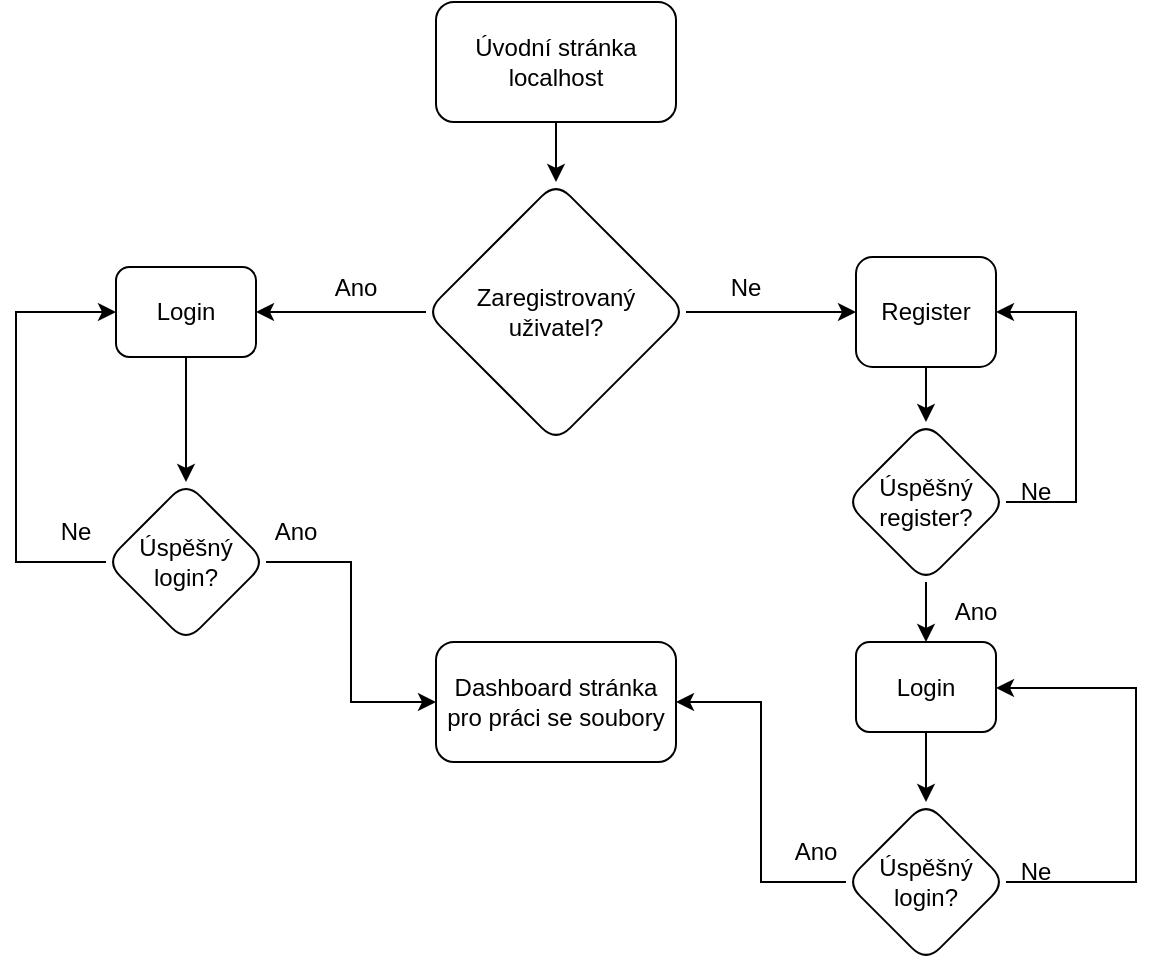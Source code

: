 <mxfile version="24.2.5" type="github">
  <diagram id="C5RBs43oDa-KdzZeNtuy" name="Page-1">
    <mxGraphModel dx="1395" dy="643" grid="1" gridSize="10" guides="1" tooltips="1" connect="1" arrows="1" fold="1" page="1" pageScale="1" pageWidth="827" pageHeight="1169" math="0" shadow="0">
      <root>
        <mxCell id="WIyWlLk6GJQsqaUBKTNV-0" />
        <mxCell id="WIyWlLk6GJQsqaUBKTNV-1" parent="WIyWlLk6GJQsqaUBKTNV-0" />
        <mxCell id="q-3t2ACMC0t-WwhDIU3P-2" value="" style="edgeStyle=orthogonalEdgeStyle;rounded=0;orthogonalLoop=1;jettySize=auto;html=1;" edge="1" parent="WIyWlLk6GJQsqaUBKTNV-1" source="q-3t2ACMC0t-WwhDIU3P-0" target="q-3t2ACMC0t-WwhDIU3P-1">
          <mxGeometry relative="1" as="geometry" />
        </mxCell>
        <mxCell id="q-3t2ACMC0t-WwhDIU3P-0" value="Úvodní stránka localhost" style="rounded=1;whiteSpace=wrap;html=1;" vertex="1" parent="WIyWlLk6GJQsqaUBKTNV-1">
          <mxGeometry x="280" y="80" width="120" height="60" as="geometry" />
        </mxCell>
        <mxCell id="q-3t2ACMC0t-WwhDIU3P-4" value="" style="edgeStyle=orthogonalEdgeStyle;rounded=0;orthogonalLoop=1;jettySize=auto;html=1;" edge="1" parent="WIyWlLk6GJQsqaUBKTNV-1" source="q-3t2ACMC0t-WwhDIU3P-1" target="q-3t2ACMC0t-WwhDIU3P-3">
          <mxGeometry relative="1" as="geometry" />
        </mxCell>
        <mxCell id="q-3t2ACMC0t-WwhDIU3P-6" value="" style="edgeStyle=orthogonalEdgeStyle;rounded=0;orthogonalLoop=1;jettySize=auto;html=1;" edge="1" parent="WIyWlLk6GJQsqaUBKTNV-1" source="q-3t2ACMC0t-WwhDIU3P-1" target="q-3t2ACMC0t-WwhDIU3P-5">
          <mxGeometry relative="1" as="geometry" />
        </mxCell>
        <mxCell id="q-3t2ACMC0t-WwhDIU3P-1" value="Zaregistrovaný uživatel?" style="rhombus;whiteSpace=wrap;html=1;rounded=1;" vertex="1" parent="WIyWlLk6GJQsqaUBKTNV-1">
          <mxGeometry x="275" y="170" width="130" height="130" as="geometry" />
        </mxCell>
        <mxCell id="q-3t2ACMC0t-WwhDIU3P-10" value="" style="edgeStyle=orthogonalEdgeStyle;rounded=0;orthogonalLoop=1;jettySize=auto;html=1;" edge="1" parent="WIyWlLk6GJQsqaUBKTNV-1" source="q-3t2ACMC0t-WwhDIU3P-3" target="q-3t2ACMC0t-WwhDIU3P-9">
          <mxGeometry relative="1" as="geometry" />
        </mxCell>
        <mxCell id="q-3t2ACMC0t-WwhDIU3P-3" value="Login" style="whiteSpace=wrap;html=1;rounded=1;" vertex="1" parent="WIyWlLk6GJQsqaUBKTNV-1">
          <mxGeometry x="120" y="212.5" width="70" height="45" as="geometry" />
        </mxCell>
        <mxCell id="q-3t2ACMC0t-WwhDIU3P-12" value="" style="edgeStyle=orthogonalEdgeStyle;rounded=0;orthogonalLoop=1;jettySize=auto;html=1;" edge="1" parent="WIyWlLk6GJQsqaUBKTNV-1" source="q-3t2ACMC0t-WwhDIU3P-5" target="q-3t2ACMC0t-WwhDIU3P-11">
          <mxGeometry relative="1" as="geometry" />
        </mxCell>
        <mxCell id="q-3t2ACMC0t-WwhDIU3P-5" value="Register" style="whiteSpace=wrap;html=1;rounded=1;" vertex="1" parent="WIyWlLk6GJQsqaUBKTNV-1">
          <mxGeometry x="490" y="207.5" width="70" height="55" as="geometry" />
        </mxCell>
        <mxCell id="q-3t2ACMC0t-WwhDIU3P-7" value="Ano" style="text;html=1;align=center;verticalAlign=middle;whiteSpace=wrap;rounded=0;" vertex="1" parent="WIyWlLk6GJQsqaUBKTNV-1">
          <mxGeometry x="210" y="207.5" width="60" height="30" as="geometry" />
        </mxCell>
        <mxCell id="q-3t2ACMC0t-WwhDIU3P-8" value="Ne" style="text;html=1;align=center;verticalAlign=middle;whiteSpace=wrap;rounded=0;" vertex="1" parent="WIyWlLk6GJQsqaUBKTNV-1">
          <mxGeometry x="405" y="207.5" width="60" height="30" as="geometry" />
        </mxCell>
        <mxCell id="q-3t2ACMC0t-WwhDIU3P-13" style="edgeStyle=orthogonalEdgeStyle;rounded=0;orthogonalLoop=1;jettySize=auto;html=1;exitX=0;exitY=0.5;exitDx=0;exitDy=0;entryX=0;entryY=0.5;entryDx=0;entryDy=0;" edge="1" parent="WIyWlLk6GJQsqaUBKTNV-1" source="q-3t2ACMC0t-WwhDIU3P-9" target="q-3t2ACMC0t-WwhDIU3P-3">
          <mxGeometry relative="1" as="geometry">
            <Array as="points">
              <mxPoint x="70" y="360" />
              <mxPoint x="70" y="235" />
            </Array>
          </mxGeometry>
        </mxCell>
        <mxCell id="q-3t2ACMC0t-WwhDIU3P-16" value="" style="edgeStyle=orthogonalEdgeStyle;rounded=0;orthogonalLoop=1;jettySize=auto;html=1;" edge="1" parent="WIyWlLk6GJQsqaUBKTNV-1" source="q-3t2ACMC0t-WwhDIU3P-9" target="q-3t2ACMC0t-WwhDIU3P-15">
          <mxGeometry relative="1" as="geometry" />
        </mxCell>
        <mxCell id="q-3t2ACMC0t-WwhDIU3P-9" value="Úspěšný login?" style="rhombus;whiteSpace=wrap;html=1;rounded=1;" vertex="1" parent="WIyWlLk6GJQsqaUBKTNV-1">
          <mxGeometry x="115" y="320" width="80" height="80" as="geometry" />
        </mxCell>
        <mxCell id="q-3t2ACMC0t-WwhDIU3P-19" style="edgeStyle=orthogonalEdgeStyle;rounded=0;orthogonalLoop=1;jettySize=auto;html=1;exitX=1;exitY=0.5;exitDx=0;exitDy=0;entryX=1;entryY=0.5;entryDx=0;entryDy=0;" edge="1" parent="WIyWlLk6GJQsqaUBKTNV-1" source="q-3t2ACMC0t-WwhDIU3P-11" target="q-3t2ACMC0t-WwhDIU3P-5">
          <mxGeometry relative="1" as="geometry">
            <Array as="points">
              <mxPoint x="600" y="330" />
              <mxPoint x="600" y="235" />
            </Array>
          </mxGeometry>
        </mxCell>
        <mxCell id="q-3t2ACMC0t-WwhDIU3P-29" style="edgeStyle=orthogonalEdgeStyle;rounded=0;orthogonalLoop=1;jettySize=auto;html=1;exitX=0.5;exitY=1;exitDx=0;exitDy=0;entryX=0.5;entryY=0;entryDx=0;entryDy=0;" edge="1" parent="WIyWlLk6GJQsqaUBKTNV-1" source="q-3t2ACMC0t-WwhDIU3P-11" target="q-3t2ACMC0t-WwhDIU3P-22">
          <mxGeometry relative="1" as="geometry" />
        </mxCell>
        <mxCell id="q-3t2ACMC0t-WwhDIU3P-11" value="Úspěšný register?" style="rhombus;whiteSpace=wrap;html=1;rounded=1;" vertex="1" parent="WIyWlLk6GJQsqaUBKTNV-1">
          <mxGeometry x="485" y="290" width="80" height="80" as="geometry" />
        </mxCell>
        <mxCell id="q-3t2ACMC0t-WwhDIU3P-14" value="Ne" style="text;html=1;align=center;verticalAlign=middle;whiteSpace=wrap;rounded=0;" vertex="1" parent="WIyWlLk6GJQsqaUBKTNV-1">
          <mxGeometry x="70" y="330" width="60" height="30" as="geometry" />
        </mxCell>
        <mxCell id="q-3t2ACMC0t-WwhDIU3P-15" value="Dashboard stránka pro práci se soubory" style="whiteSpace=wrap;html=1;rounded=1;" vertex="1" parent="WIyWlLk6GJQsqaUBKTNV-1">
          <mxGeometry x="280" y="400" width="120" height="60" as="geometry" />
        </mxCell>
        <mxCell id="q-3t2ACMC0t-WwhDIU3P-17" value="Ano" style="text;html=1;align=center;verticalAlign=middle;whiteSpace=wrap;rounded=0;" vertex="1" parent="WIyWlLk6GJQsqaUBKTNV-1">
          <mxGeometry x="180" y="330" width="60" height="30" as="geometry" />
        </mxCell>
        <mxCell id="q-3t2ACMC0t-WwhDIU3P-20" value="Ne" style="text;html=1;align=center;verticalAlign=middle;whiteSpace=wrap;rounded=0;" vertex="1" parent="WIyWlLk6GJQsqaUBKTNV-1">
          <mxGeometry x="550" y="310" width="60" height="30" as="geometry" />
        </mxCell>
        <mxCell id="q-3t2ACMC0t-WwhDIU3P-21" value="" style="edgeStyle=orthogonalEdgeStyle;rounded=0;orthogonalLoop=1;jettySize=auto;html=1;" edge="1" parent="WIyWlLk6GJQsqaUBKTNV-1" source="q-3t2ACMC0t-WwhDIU3P-22" target="q-3t2ACMC0t-WwhDIU3P-25">
          <mxGeometry relative="1" as="geometry" />
        </mxCell>
        <mxCell id="q-3t2ACMC0t-WwhDIU3P-22" value="Login" style="whiteSpace=wrap;html=1;rounded=1;" vertex="1" parent="WIyWlLk6GJQsqaUBKTNV-1">
          <mxGeometry x="490" y="400" width="70" height="45" as="geometry" />
        </mxCell>
        <mxCell id="q-3t2ACMC0t-WwhDIU3P-30" style="edgeStyle=orthogonalEdgeStyle;rounded=0;orthogonalLoop=1;jettySize=auto;html=1;exitX=1;exitY=0.5;exitDx=0;exitDy=0;entryX=1;entryY=0.5;entryDx=0;entryDy=0;" edge="1" parent="WIyWlLk6GJQsqaUBKTNV-1" source="q-3t2ACMC0t-WwhDIU3P-25" target="q-3t2ACMC0t-WwhDIU3P-22">
          <mxGeometry relative="1" as="geometry">
            <Array as="points">
              <mxPoint x="630" y="520" />
              <mxPoint x="630" y="423" />
              <mxPoint x="560" y="423" />
            </Array>
          </mxGeometry>
        </mxCell>
        <mxCell id="q-3t2ACMC0t-WwhDIU3P-31" style="edgeStyle=orthogonalEdgeStyle;rounded=0;orthogonalLoop=1;jettySize=auto;html=1;exitX=0;exitY=0.5;exitDx=0;exitDy=0;entryX=1;entryY=0.5;entryDx=0;entryDy=0;" edge="1" parent="WIyWlLk6GJQsqaUBKTNV-1" source="q-3t2ACMC0t-WwhDIU3P-25" target="q-3t2ACMC0t-WwhDIU3P-15">
          <mxGeometry relative="1" as="geometry" />
        </mxCell>
        <mxCell id="q-3t2ACMC0t-WwhDIU3P-25" value="Úspěšný login?" style="rhombus;whiteSpace=wrap;html=1;rounded=1;" vertex="1" parent="WIyWlLk6GJQsqaUBKTNV-1">
          <mxGeometry x="485" y="480" width="80" height="80" as="geometry" />
        </mxCell>
        <mxCell id="q-3t2ACMC0t-WwhDIU3P-26" value="Ne" style="text;html=1;align=center;verticalAlign=middle;whiteSpace=wrap;rounded=0;" vertex="1" parent="WIyWlLk6GJQsqaUBKTNV-1">
          <mxGeometry x="550" y="500" width="60" height="30" as="geometry" />
        </mxCell>
        <mxCell id="q-3t2ACMC0t-WwhDIU3P-28" value="Ano" style="text;html=1;align=center;verticalAlign=middle;whiteSpace=wrap;rounded=0;" vertex="1" parent="WIyWlLk6GJQsqaUBKTNV-1">
          <mxGeometry x="440" y="490" width="60" height="30" as="geometry" />
        </mxCell>
        <mxCell id="q-3t2ACMC0t-WwhDIU3P-34" value="Ano" style="text;html=1;align=center;verticalAlign=middle;whiteSpace=wrap;rounded=0;" vertex="1" parent="WIyWlLk6GJQsqaUBKTNV-1">
          <mxGeometry x="520" y="370" width="60" height="30" as="geometry" />
        </mxCell>
      </root>
    </mxGraphModel>
  </diagram>
</mxfile>
